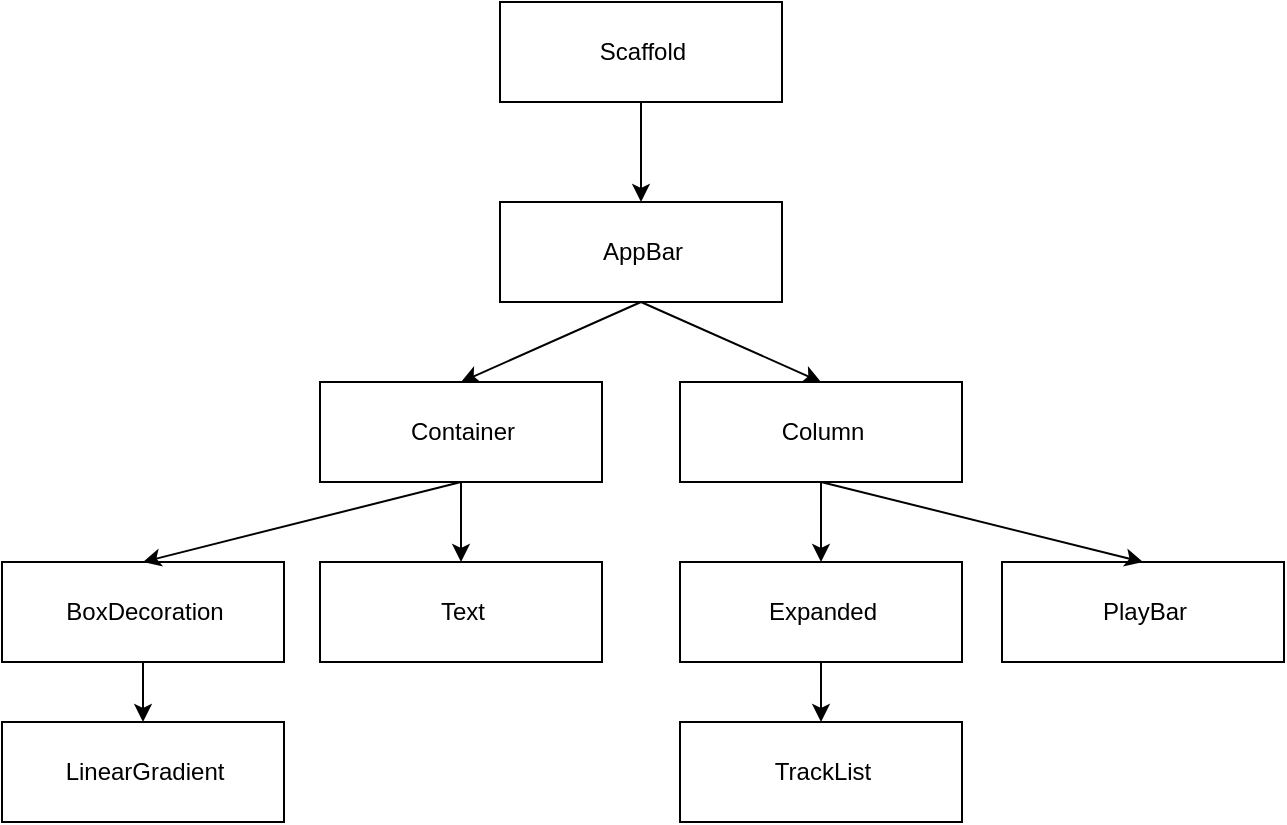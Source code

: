 <mxfile version="18.0.8" type="device"><diagram id="5P583w0aJttzJ-YqKNh2" name="Page-1"><mxGraphModel dx="1237" dy="678" grid="1" gridSize="10" guides="1" tooltips="1" connect="1" arrows="1" fold="1" page="1" pageScale="1" pageWidth="827" pageHeight="1169" math="0" shadow="0"><root><mxCell id="0"/><mxCell id="1" parent="0"/><mxCell id="v2lxInc_JL55TAg5lxIN-1" value="Scaffold" style="html=1;" parent="1" vertex="1"><mxGeometry x="290" y="30" width="141" height="50" as="geometry"/></mxCell><mxCell id="v2lxInc_JL55TAg5lxIN-49" value="" style="edgeStyle=orthogonalEdgeStyle;rounded=0;orthogonalLoop=1;jettySize=auto;html=1;fontSize=12;startArrow=classic;startFill=1;endArrow=none;endFill=0;" parent="1" source="v2lxInc_JL55TAg5lxIN-36" target="v2lxInc_JL55TAg5lxIN-1" edge="1"><mxGeometry relative="1" as="geometry"/></mxCell><mxCell id="hiPk6tc85VGeaAcEgW-4-26" style="edgeStyle=none;rounded=0;orthogonalLoop=1;jettySize=auto;html=1;entryX=0.5;entryY=0;entryDx=0;entryDy=0;exitX=0.5;exitY=1;exitDx=0;exitDy=0;" edge="1" parent="1" source="v2lxInc_JL55TAg5lxIN-36" target="hiPk6tc85VGeaAcEgW-4-1"><mxGeometry relative="1" as="geometry"/></mxCell><mxCell id="v2lxInc_JL55TAg5lxIN-36" value="AppBar" style="html=1;" parent="1" vertex="1"><mxGeometry x="290" y="130" width="141" height="50" as="geometry"/></mxCell><mxCell id="hiPk6tc85VGeaAcEgW-4-28" style="edgeStyle=none;rounded=0;orthogonalLoop=1;jettySize=auto;html=1;entryX=0.5;entryY=0;entryDx=0;entryDy=0;" edge="1" parent="1" source="v2lxInc_JL55TAg5lxIN-38" target="v2lxInc_JL55TAg5lxIN-87"><mxGeometry relative="1" as="geometry"/></mxCell><mxCell id="v2lxInc_JL55TAg5lxIN-38" value="Container" style="html=1;" parent="1" vertex="1"><mxGeometry x="200" y="220" width="141" height="50" as="geometry"/></mxCell><mxCell id="v2lxInc_JL55TAg5lxIN-41" value="" style="endArrow=classic;html=1;rounded=0;fontSize=14;exitX=0.5;exitY=1;exitDx=0;exitDy=0;entryX=0.5;entryY=0;entryDx=0;entryDy=0;" parent="1" source="v2lxInc_JL55TAg5lxIN-36" target="v2lxInc_JL55TAg5lxIN-38" edge="1"><mxGeometry width="50" height="50" relative="1" as="geometry"><mxPoint x="207" y="160" as="sourcePoint"/><mxPoint x="207" y="210" as="targetPoint"/></mxGeometry></mxCell><mxCell id="hiPk6tc85VGeaAcEgW-4-27" style="edgeStyle=none;rounded=0;orthogonalLoop=1;jettySize=auto;html=1;" edge="1" parent="1" source="v2lxInc_JL55TAg5lxIN-45" target="v2lxInc_JL55TAg5lxIN-85"><mxGeometry relative="1" as="geometry"/></mxCell><mxCell id="v2lxInc_JL55TAg5lxIN-45" value="BoxDecoration" style="html=1;" parent="1" vertex="1"><mxGeometry x="41" y="310" width="141" height="50" as="geometry"/></mxCell><mxCell id="v2lxInc_JL55TAg5lxIN-50" value="" style="endArrow=classic;html=1;rounded=0;fontSize=14;exitX=0.5;exitY=1;exitDx=0;exitDy=0;entryX=0.5;entryY=0;entryDx=0;entryDy=0;" parent="1" source="v2lxInc_JL55TAg5lxIN-38" target="v2lxInc_JL55TAg5lxIN-45" edge="1"><mxGeometry width="50" height="50" relative="1" as="geometry"><mxPoint x="619" y="360" as="sourcePoint"/><mxPoint x="619" y="410" as="targetPoint"/></mxGeometry></mxCell><mxCell id="v2lxInc_JL55TAg5lxIN-85" value="LinearGradient" style="html=1;" parent="1" vertex="1"><mxGeometry x="41" y="390" width="141" height="50" as="geometry"/></mxCell><mxCell id="v2lxInc_JL55TAg5lxIN-87" value="Text" style="html=1;" parent="1" vertex="1"><mxGeometry x="200" y="310" width="141" height="50" as="geometry"/></mxCell><mxCell id="hiPk6tc85VGeaAcEgW-4-29" style="edgeStyle=none;rounded=0;orthogonalLoop=1;jettySize=auto;html=1;" edge="1" parent="1" source="hiPk6tc85VGeaAcEgW-4-1" target="hiPk6tc85VGeaAcEgW-4-7"><mxGeometry relative="1" as="geometry"/></mxCell><mxCell id="hiPk6tc85VGeaAcEgW-4-1" value="Column" style="html=1;" vertex="1" parent="1"><mxGeometry x="380" y="220" width="141" height="50" as="geometry"/></mxCell><mxCell id="hiPk6tc85VGeaAcEgW-4-3" value="PlayBar" style="html=1;" vertex="1" parent="1"><mxGeometry x="541" y="310" width="141" height="50" as="geometry"/></mxCell><mxCell id="hiPk6tc85VGeaAcEgW-4-4" value="TrackList" style="html=1;" vertex="1" parent="1"><mxGeometry x="380" y="390" width="141" height="50" as="geometry"/></mxCell><mxCell id="hiPk6tc85VGeaAcEgW-4-12" style="edgeStyle=none;rounded=0;orthogonalLoop=1;jettySize=auto;html=1;entryX=0.5;entryY=0;entryDx=0;entryDy=0;" edge="1" parent="1" source="hiPk6tc85VGeaAcEgW-4-7" target="hiPk6tc85VGeaAcEgW-4-4"><mxGeometry relative="1" as="geometry"/></mxCell><mxCell id="hiPk6tc85VGeaAcEgW-4-13" style="edgeStyle=none;rounded=0;orthogonalLoop=1;jettySize=auto;html=1;entryX=0.5;entryY=0;entryDx=0;entryDy=0;exitX=0.5;exitY=1;exitDx=0;exitDy=0;" edge="1" parent="1" source="hiPk6tc85VGeaAcEgW-4-1" target="hiPk6tc85VGeaAcEgW-4-3"><mxGeometry relative="1" as="geometry"/></mxCell><mxCell id="hiPk6tc85VGeaAcEgW-4-7" value="Expanded" style="html=1;" vertex="1" parent="1"><mxGeometry x="380" y="310" width="141" height="50" as="geometry"/></mxCell></root></mxGraphModel></diagram></mxfile>